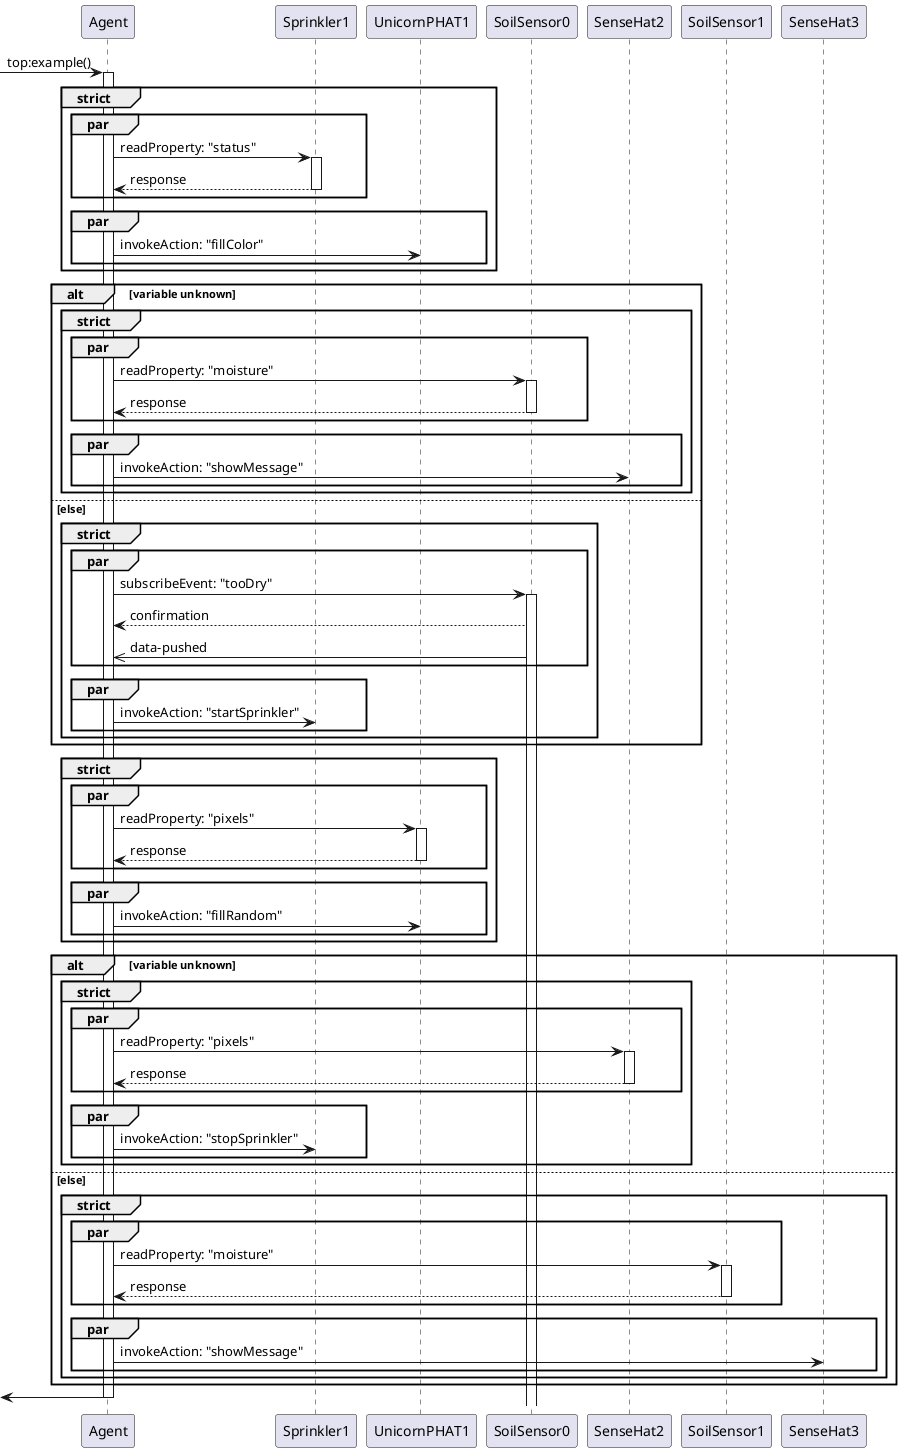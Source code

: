 @startuml topexample
[->"Agent": top:example()
activate "Agent"

group strict
    par
        "Agent" -> "Sprinkler1" : readProperty: "status"
        activate "Sprinkler1"
        "Sprinkler1" --> "Agent" : response
        deactivate "Sprinkler1"
    end
    par
        "Agent" -> "UnicornPHAT1" : invokeAction: "fillColor"
    end
end
alt variable unknown
    group strict
        par
            "Agent" -> "SoilSensor0" : readProperty: "moisture"
            activate "SoilSensor0"
            "SoilSensor0" --> "Agent" : response
            deactivate "SoilSensor0"
        end
        par
            "Agent" -> "SenseHat2" : invokeAction: "showMessage"
        end
    end
else else
    group strict
        par
            "Agent" -> "SoilSensor0" : subscribeEvent: "tooDry"
            activate "SoilSensor0"
            "SoilSensor0" --> "Agent" : confirmation
            "SoilSensor0" ->> "Agent" : data-pushed
        end
        par
            "Agent" -> "Sprinkler1" : invokeAction: "startSprinkler"
        end
    end
end
group strict
    par
        "Agent" -> "UnicornPHAT1" : readProperty: "pixels"
        activate "UnicornPHAT1"
        "UnicornPHAT1" --> "Agent" : response
        deactivate "UnicornPHAT1"
    end
    par
        "Agent" -> "UnicornPHAT1" : invokeAction: "fillRandom"
    end
end
alt variable unknown
    group strict
        par
            "Agent" -> "SenseHat2" : readProperty: "pixels"
            activate "SenseHat2"
            "SenseHat2" --> "Agent" : response
            deactivate "SenseHat2"
        end
        par
            "Agent" -> "Sprinkler1" : invokeAction: "stopSprinkler"
        end
    end
else else
    group strict
        par
            "Agent" -> "SoilSensor1" : readProperty: "moisture"
            activate "SoilSensor1"
            "SoilSensor1" --> "Agent" : response
            deactivate "SoilSensor1"
        end
        par
            "Agent" -> "SenseHat3" : invokeAction: "showMessage"
        end
    end
end

[<-"Agent"
deactivate "Agent"
@enduml
